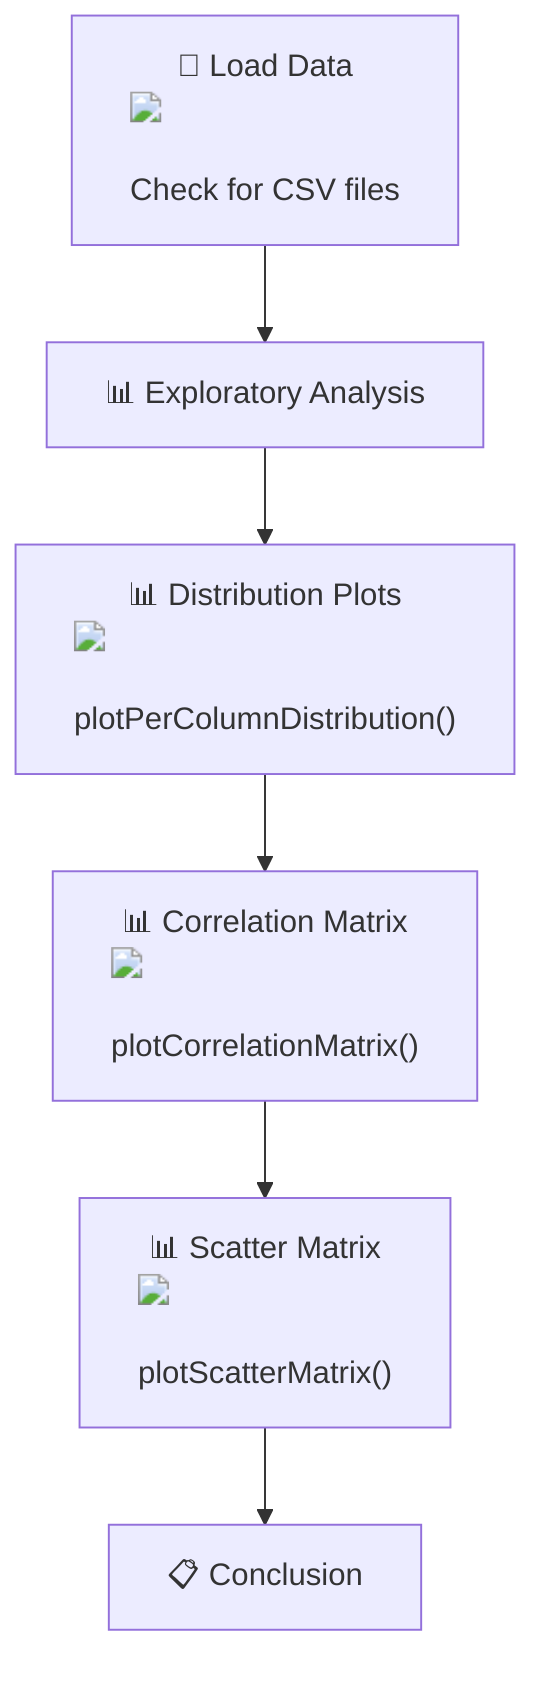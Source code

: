 flowchart TD
    A["📂 Load Data <img src='file.svg'/> <br/> Check for CSV files"] --> B["📊 Exploratory Analysis"]
    B --> C["📊 Distribution Plots <img src='hist_template.svg'/> <br/> plotPerColumnDistribution()"]
    C --> D["📊 Correlation Matrix <img src='boxplot_template.svg'/> <br/> plotCorrelationMatrix()"]
    D --> E["📊 Scatter Matrix <img src='scatter_plot_template.svg'/> <br/> plotScatterMatrix()"]
    E --> F["📋 Conclusion"]